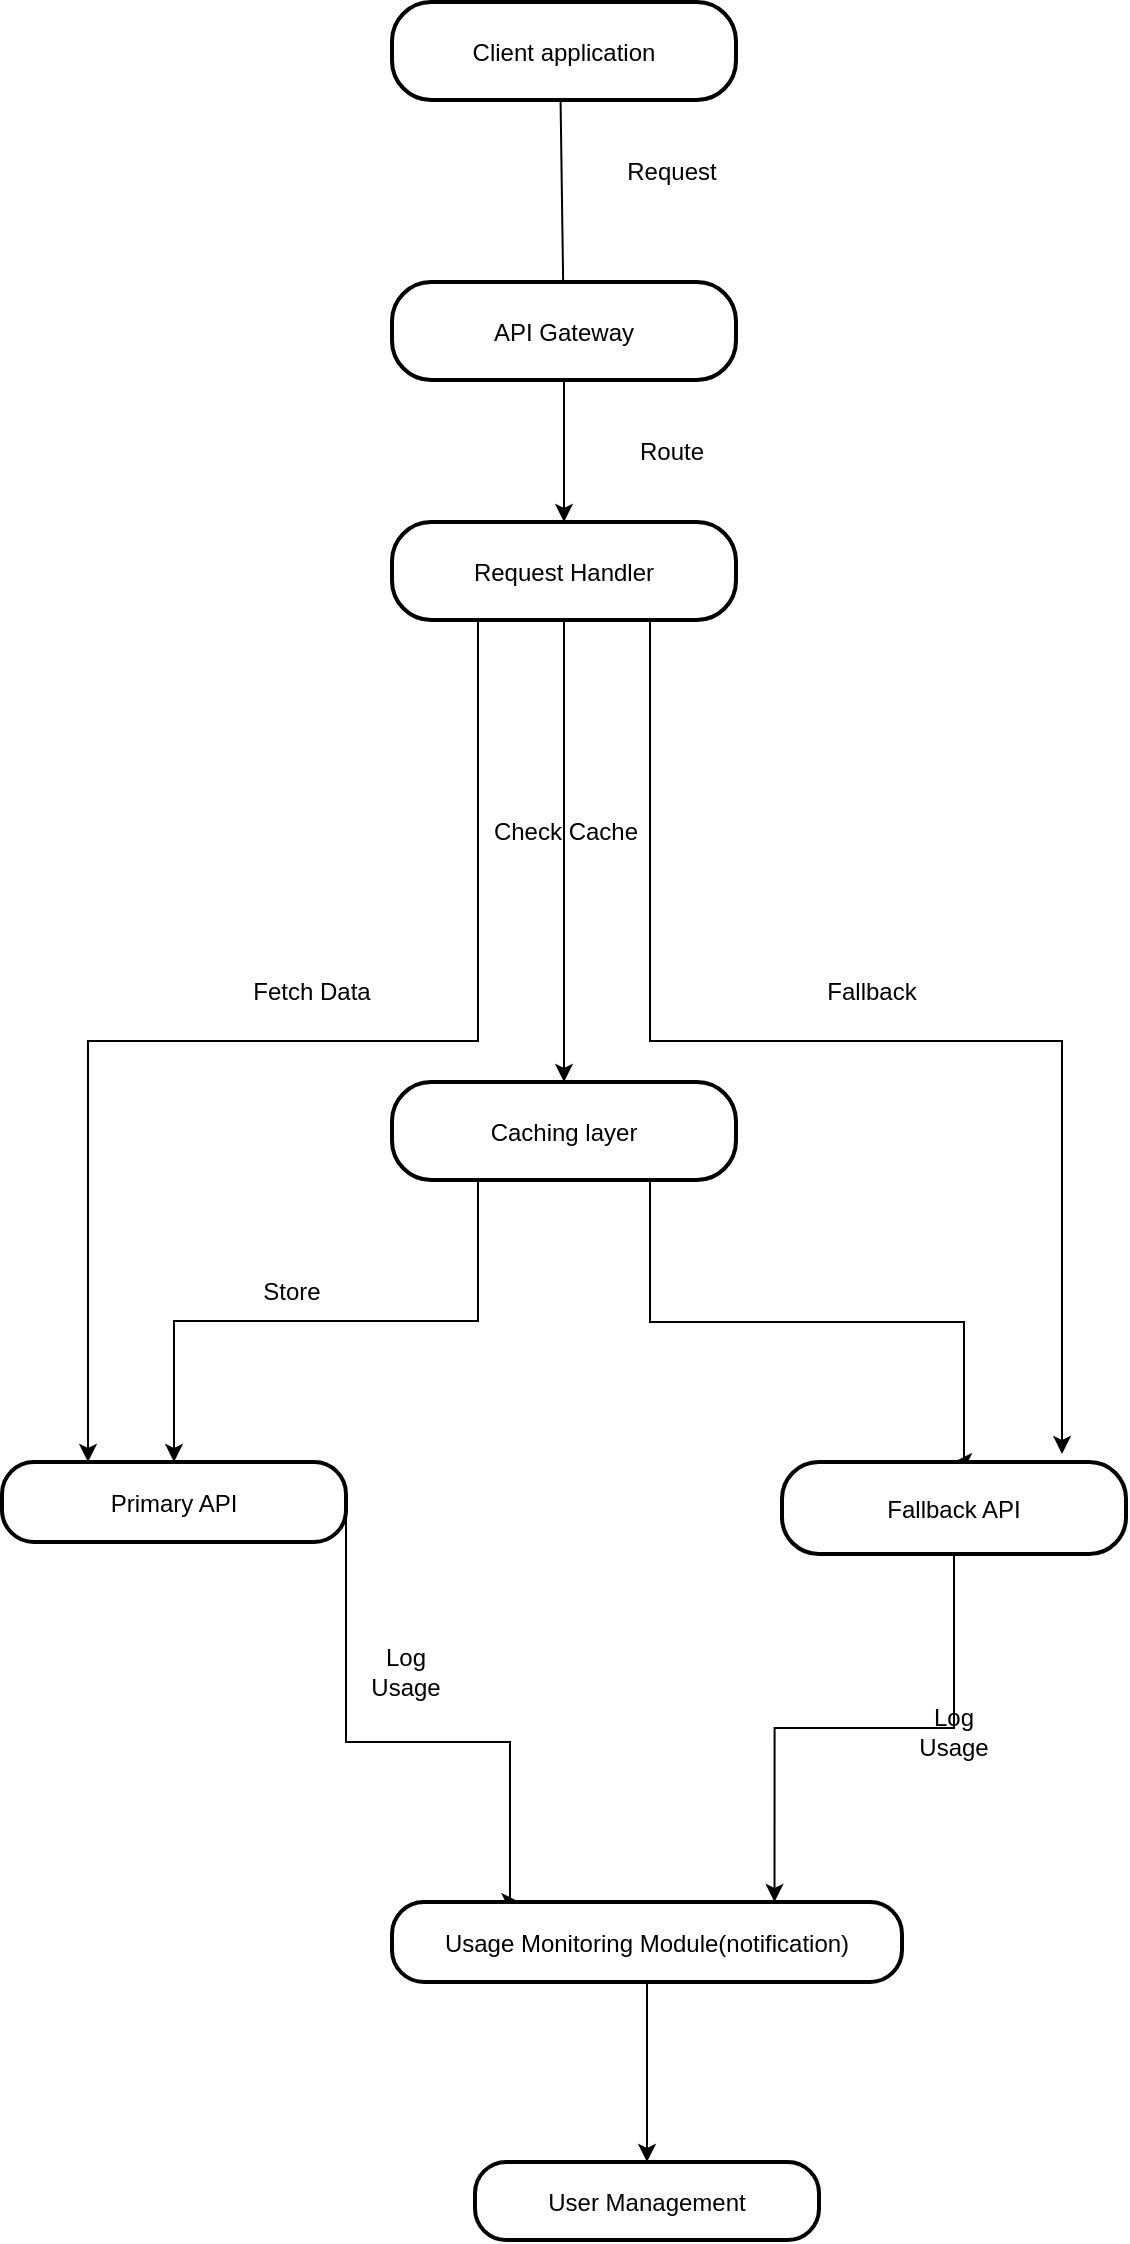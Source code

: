 <mxfile version="24.8.3">
  <diagram name="Page-1" id="3A6tpYPciXZEFQsQFG2L">
    <mxGraphModel dx="1434" dy="746" grid="1" gridSize="10" guides="1" tooltips="1" connect="1" arrows="1" fold="1" page="1" pageScale="1" pageWidth="850" pageHeight="1100" math="0" shadow="0">
      <root>
        <mxCell id="0" />
        <mxCell id="1" parent="0" />
        <mxCell id="2" value="Client application" style="rounded=1;arcSize=40;strokeWidth=2" parent="1" vertex="1">
          <mxGeometry x="290" y="30" width="172" height="49" as="geometry" />
        </mxCell>
        <mxCell id="20" value="" style="curved=1;startArrow=none;endArrow=block;exitX=0.49;exitY=1;entryX=0.5;entryY=0;entryDx=0;entryDy=0;" parent="1" source="2" edge="1">
          <mxGeometry relative="1" as="geometry">
            <Array as="points" />
            <mxPoint x="376" y="200" as="targetPoint" />
          </mxGeometry>
        </mxCell>
        <mxCell id="-roXVXbzHRXVzVG5GPcB-45" style="edgeStyle=orthogonalEdgeStyle;rounded=0;orthogonalLoop=1;jettySize=auto;html=1;exitX=0.5;exitY=1;exitDx=0;exitDy=0;" edge="1" parent="1" source="-roXVXbzHRXVzVG5GPcB-39" target="-roXVXbzHRXVzVG5GPcB-40">
          <mxGeometry relative="1" as="geometry" />
        </mxCell>
        <mxCell id="-roXVXbzHRXVzVG5GPcB-39" value="API Gateway" style="rounded=1;arcSize=40;strokeWidth=2" vertex="1" parent="1">
          <mxGeometry x="290" y="170" width="172" height="49" as="geometry" />
        </mxCell>
        <mxCell id="-roXVXbzHRXVzVG5GPcB-46" style="edgeStyle=orthogonalEdgeStyle;rounded=0;orthogonalLoop=1;jettySize=auto;html=1;exitX=0.5;exitY=1;exitDx=0;exitDy=0;" edge="1" parent="1" source="-roXVXbzHRXVzVG5GPcB-40" target="-roXVXbzHRXVzVG5GPcB-41">
          <mxGeometry relative="1" as="geometry" />
        </mxCell>
        <mxCell id="-roXVXbzHRXVzVG5GPcB-56" style="edgeStyle=orthogonalEdgeStyle;rounded=0;orthogonalLoop=1;jettySize=auto;html=1;exitX=0.25;exitY=1;exitDx=0;exitDy=0;entryX=0.25;entryY=0;entryDx=0;entryDy=0;" edge="1" parent="1" source="-roXVXbzHRXVzVG5GPcB-40" target="-roXVXbzHRXVzVG5GPcB-42">
          <mxGeometry relative="1" as="geometry" />
        </mxCell>
        <mxCell id="-roXVXbzHRXVzVG5GPcB-40" value="Request Handler" style="rounded=1;arcSize=40;strokeWidth=2" vertex="1" parent="1">
          <mxGeometry x="290" y="290" width="172" height="49" as="geometry" />
        </mxCell>
        <mxCell id="-roXVXbzHRXVzVG5GPcB-53" style="edgeStyle=orthogonalEdgeStyle;rounded=0;orthogonalLoop=1;jettySize=auto;html=1;exitX=0.75;exitY=1;exitDx=0;exitDy=0;entryX=0.5;entryY=0;entryDx=0;entryDy=0;" edge="1" parent="1" source="-roXVXbzHRXVzVG5GPcB-41" target="-roXVXbzHRXVzVG5GPcB-43">
          <mxGeometry relative="1" as="geometry">
            <Array as="points">
              <mxPoint x="419" y="690" />
              <mxPoint x="576" y="690" />
              <mxPoint x="576" y="760" />
            </Array>
          </mxGeometry>
        </mxCell>
        <mxCell id="-roXVXbzHRXVzVG5GPcB-57" style="edgeStyle=orthogonalEdgeStyle;rounded=0;orthogonalLoop=1;jettySize=auto;html=1;exitX=0.25;exitY=1;exitDx=0;exitDy=0;" edge="1" parent="1" source="-roXVXbzHRXVzVG5GPcB-41" target="-roXVXbzHRXVzVG5GPcB-42">
          <mxGeometry relative="1" as="geometry" />
        </mxCell>
        <mxCell id="-roXVXbzHRXVzVG5GPcB-41" value="Caching layer" style="rounded=1;arcSize=40;strokeWidth=2" vertex="1" parent="1">
          <mxGeometry x="290" y="570" width="172" height="49" as="geometry" />
        </mxCell>
        <mxCell id="-roXVXbzHRXVzVG5GPcB-62" style="edgeStyle=orthogonalEdgeStyle;rounded=0;orthogonalLoop=1;jettySize=auto;html=1;exitX=1;exitY=0.5;exitDx=0;exitDy=0;entryX=0.25;entryY=0;entryDx=0;entryDy=0;" edge="1" parent="1" source="-roXVXbzHRXVzVG5GPcB-42" target="-roXVXbzHRXVzVG5GPcB-44">
          <mxGeometry relative="1" as="geometry">
            <Array as="points">
              <mxPoint x="267" y="900" />
              <mxPoint x="349" y="900" />
            </Array>
          </mxGeometry>
        </mxCell>
        <mxCell id="-roXVXbzHRXVzVG5GPcB-42" value="Primary API" style="rounded=1;arcSize=40;strokeWidth=2" vertex="1" parent="1">
          <mxGeometry x="95" y="760" width="172" height="40" as="geometry" />
        </mxCell>
        <mxCell id="-roXVXbzHRXVzVG5GPcB-61" style="edgeStyle=orthogonalEdgeStyle;rounded=0;orthogonalLoop=1;jettySize=auto;html=1;entryX=0.75;entryY=0;entryDx=0;entryDy=0;" edge="1" parent="1" source="-roXVXbzHRXVzVG5GPcB-43" target="-roXVXbzHRXVzVG5GPcB-44">
          <mxGeometry relative="1" as="geometry" />
        </mxCell>
        <mxCell id="-roXVXbzHRXVzVG5GPcB-43" value="Fallback API" style="rounded=1;arcSize=40;strokeWidth=2" vertex="1" parent="1">
          <mxGeometry x="485" y="760" width="172" height="46" as="geometry" />
        </mxCell>
        <mxCell id="-roXVXbzHRXVzVG5GPcB-78" value="" style="edgeStyle=orthogonalEdgeStyle;rounded=0;orthogonalLoop=1;jettySize=auto;html=1;" edge="1" parent="1" source="-roXVXbzHRXVzVG5GPcB-44" target="-roXVXbzHRXVzVG5GPcB-59">
          <mxGeometry relative="1" as="geometry" />
        </mxCell>
        <mxCell id="-roXVXbzHRXVzVG5GPcB-44" value="Usage Monitoring Module(notification)" style="rounded=1;arcSize=40;strokeWidth=2" vertex="1" parent="1">
          <mxGeometry x="290" y="980" width="255" height="40" as="geometry" />
        </mxCell>
        <mxCell id="-roXVXbzHRXVzVG5GPcB-59" value="User Management" style="rounded=1;arcSize=40;strokeWidth=2" vertex="1" parent="1">
          <mxGeometry x="331.5" y="1110" width="172" height="39" as="geometry" />
        </mxCell>
        <mxCell id="-roXVXbzHRXVzVG5GPcB-64" value="Store" style="text;strokeColor=none;align=center;fillColor=none;html=1;verticalAlign=middle;whiteSpace=wrap;rounded=0;" vertex="1" parent="1">
          <mxGeometry x="210" y="660" width="60" height="30" as="geometry" />
        </mxCell>
        <mxCell id="-roXVXbzHRXVzVG5GPcB-65" value="Log Usage" style="text;strokeColor=none;align=center;fillColor=none;html=1;verticalAlign=middle;whiteSpace=wrap;rounded=0;" vertex="1" parent="1">
          <mxGeometry x="267" y="850" width="60" height="30" as="geometry" />
        </mxCell>
        <mxCell id="-roXVXbzHRXVzVG5GPcB-66" value="Log Usage" style="text;strokeColor=none;align=center;fillColor=none;html=1;verticalAlign=middle;whiteSpace=wrap;rounded=0;" vertex="1" parent="1">
          <mxGeometry x="541" y="880" width="60" height="30" as="geometry" />
        </mxCell>
        <mxCell id="-roXVXbzHRXVzVG5GPcB-67" value="Fetch Data" style="text;strokeColor=none;align=center;fillColor=none;html=1;verticalAlign=middle;whiteSpace=wrap;rounded=0;" vertex="1" parent="1">
          <mxGeometry x="200" y="510" width="100" height="30" as="geometry" />
        </mxCell>
        <mxCell id="-roXVXbzHRXVzVG5GPcB-69" value="Route" style="text;strokeColor=none;align=center;fillColor=none;html=1;verticalAlign=middle;whiteSpace=wrap;rounded=0;" vertex="1" parent="1">
          <mxGeometry x="380" y="240" width="100" height="30" as="geometry" />
        </mxCell>
        <mxCell id="-roXVXbzHRXVzVG5GPcB-70" value="Request" style="text;strokeColor=none;align=center;fillColor=none;html=1;verticalAlign=middle;whiteSpace=wrap;rounded=0;" vertex="1" parent="1">
          <mxGeometry x="380" y="100" width="100" height="30" as="geometry" />
        </mxCell>
        <mxCell id="-roXVXbzHRXVzVG5GPcB-68" value="Check Cache" style="text;strokeColor=none;align=center;fillColor=none;html=1;verticalAlign=middle;whiteSpace=wrap;rounded=0;" vertex="1" parent="1">
          <mxGeometry x="327" y="430" width="100" height="30" as="geometry" />
        </mxCell>
        <mxCell id="-roXVXbzHRXVzVG5GPcB-73" style="edgeStyle=orthogonalEdgeStyle;rounded=0;orthogonalLoop=1;jettySize=auto;html=1;exitX=0.75;exitY=1;exitDx=0;exitDy=0;entryX=0.814;entryY=-0.087;entryDx=0;entryDy=0;entryPerimeter=0;" edge="1" parent="1" source="-roXVXbzHRXVzVG5GPcB-40" target="-roXVXbzHRXVzVG5GPcB-43">
          <mxGeometry relative="1" as="geometry" />
        </mxCell>
        <mxCell id="-roXVXbzHRXVzVG5GPcB-74" value="Fallback" style="text;strokeColor=none;align=center;fillColor=none;html=1;verticalAlign=middle;whiteSpace=wrap;rounded=0;" vertex="1" parent="1">
          <mxGeometry x="480" y="510" width="100" height="30" as="geometry" />
        </mxCell>
      </root>
    </mxGraphModel>
  </diagram>
</mxfile>
